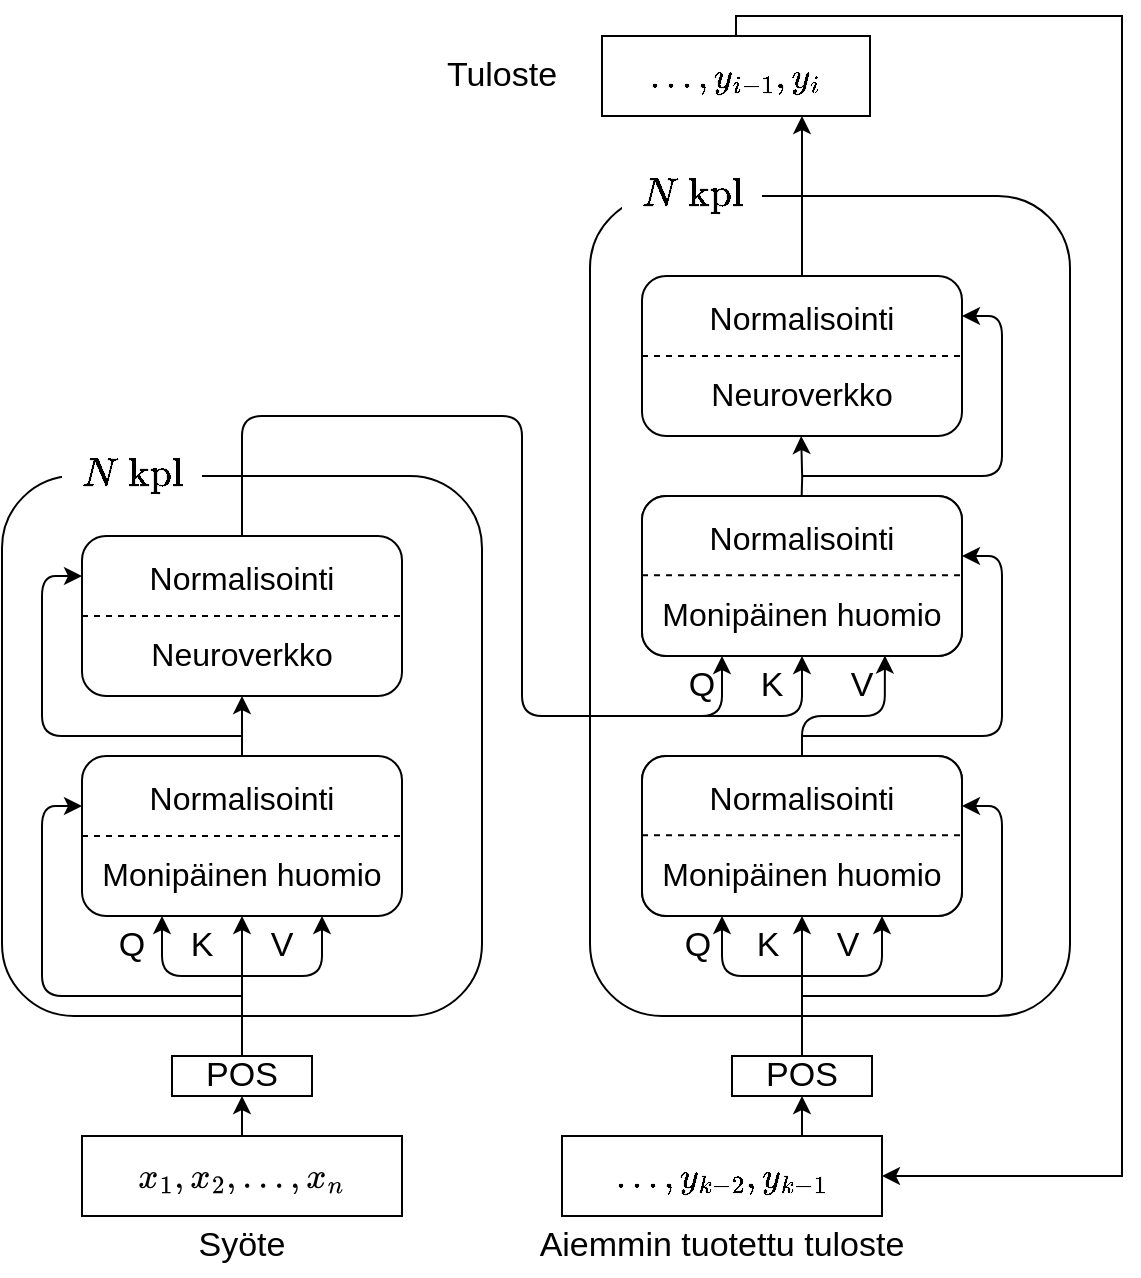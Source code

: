 <mxfile version="21.3.2" type="github">
  <diagram name="Sivu-1" id="GMaKvx0z-_WbxwCyOCGv">
    <mxGraphModel dx="1444" dy="767" grid="1" gridSize="10" guides="1" tooltips="1" connect="1" arrows="1" fold="1" page="1" pageScale="1" pageWidth="827" pageHeight="1169" math="1" shadow="0">
      <root>
        <mxCell id="0" />
        <mxCell id="1" parent="0" />
        <mxCell id="7PYKrdhhIDAXLN2S15Va-51" value="" style="rounded=1;whiteSpace=wrap;html=1;fillColor=none;" parent="1" vertex="1">
          <mxGeometry x="414" y="280" width="240" height="410" as="geometry" />
        </mxCell>
        <mxCell id="7PYKrdhhIDAXLN2S15Va-50" value="" style="rounded=1;whiteSpace=wrap;html=1;fillColor=none;" parent="1" vertex="1">
          <mxGeometry x="120" y="420" width="240" height="270" as="geometry" />
        </mxCell>
        <mxCell id="7PYKrdhhIDAXLN2S15Va-42" style="edgeStyle=orthogonalEdgeStyle;rounded=1;orthogonalLoop=1;jettySize=auto;html=1;exitX=1;exitY=0.25;exitDx=0;exitDy=0;entryX=1;entryY=0.25;entryDx=0;entryDy=0;" parent="1" target="7PYKrdhhIDAXLN2S15Va-36" edge="1">
          <mxGeometry relative="1" as="geometry">
            <mxPoint x="520" y="420" as="sourcePoint" />
            <Array as="points">
              <mxPoint x="620" y="420" />
              <mxPoint x="620" y="340" />
            </Array>
          </mxGeometry>
        </mxCell>
        <mxCell id="7PYKrdhhIDAXLN2S15Va-36" value="&lt;div style=&quot;font-size: 16px;&quot;&gt;&lt;font style=&quot;font-size: 16px;&quot;&gt;Normalisointi&lt;/font&gt;&lt;/div&gt;&lt;div style=&quot;font-size: 16px;&quot;&gt;&lt;font style=&quot;font-size: 16px;&quot;&gt;&lt;br&gt;&lt;/font&gt;&lt;/div&gt;&lt;div style=&quot;font-size: 16px;&quot;&gt;&lt;font style=&quot;font-size: 16px;&quot;&gt;Neuroverkko&lt;font style=&quot;font-size: 16px;&quot;&gt;&lt;br&gt;&lt;/font&gt;&lt;/font&gt;&lt;/div&gt;" style="rounded=1;whiteSpace=wrap;html=1;" parent="1" vertex="1">
          <mxGeometry x="440" y="320" width="160" height="80" as="geometry" />
        </mxCell>
        <mxCell id="7PYKrdhhIDAXLN2S15Va-35" value="&lt;div style=&quot;font-size: 16px;&quot;&gt;&lt;font style=&quot;font-size: 16px;&quot;&gt;Normalisointi&lt;/font&gt;&lt;/div&gt;&lt;div style=&quot;font-size: 16px;&quot;&gt;&lt;font style=&quot;font-size: 16px;&quot;&gt;&lt;br&gt;&lt;/font&gt;&lt;/div&gt;&lt;div style=&quot;font-size: 16px;&quot;&gt;&lt;font style=&quot;font-size: 16px;&quot;&gt;Huomio&lt;font style=&quot;font-size: 16px;&quot;&gt;&lt;br&gt;&lt;/font&gt;&lt;/font&gt;&lt;/div&gt;" style="rounded=1;whiteSpace=wrap;html=1;" parent="1" vertex="1">
          <mxGeometry x="440" y="430" width="160" height="80" as="geometry" />
        </mxCell>
        <mxCell id="7PYKrdhhIDAXLN2S15Va-34" value="&lt;div style=&quot;font-size: 16px;&quot;&gt;&lt;font style=&quot;font-size: 16px;&quot;&gt;Normalisointi&lt;/font&gt;&lt;/div&gt;&lt;div style=&quot;font-size: 16px;&quot;&gt;&lt;font style=&quot;font-size: 16px;&quot;&gt;&lt;br&gt;&lt;/font&gt;&lt;/div&gt;&lt;div style=&quot;font-size: 16px;&quot;&gt;&lt;font style=&quot;font-size: 16px;&quot;&gt;Huomio&lt;font style=&quot;font-size: 16px;&quot;&gt;&lt;br&gt;&lt;/font&gt;&lt;/font&gt;&lt;/div&gt;" style="rounded=1;whiteSpace=wrap;html=1;" parent="1" vertex="1">
          <mxGeometry x="440" y="560" width="160" height="80" as="geometry" />
        </mxCell>
        <mxCell id="7PYKrdhhIDAXLN2S15Va-33" value="&lt;div style=&quot;font-size: 16px;&quot;&gt;&lt;font style=&quot;font-size: 16px;&quot;&gt;Normalisointi&lt;/font&gt;&lt;/div&gt;&lt;div style=&quot;font-size: 16px;&quot;&gt;&lt;font style=&quot;font-size: 16px;&quot;&gt;&lt;br&gt;&lt;/font&gt;&lt;/div&gt;&lt;div style=&quot;font-size: 16px;&quot;&gt;&lt;font style=&quot;font-size: 16px;&quot;&gt;Monipäinen huomio&lt;font style=&quot;font-size: 16px;&quot;&gt;&lt;br&gt;&lt;/font&gt;&lt;/font&gt;&lt;/div&gt;" style="rounded=1;whiteSpace=wrap;html=1;" parent="1" vertex="1">
          <mxGeometry x="160" y="560" width="160" height="80" as="geometry" />
        </mxCell>
        <mxCell id="7PYKrdhhIDAXLN2S15Va-39" style="edgeStyle=orthogonalEdgeStyle;rounded=1;orthogonalLoop=1;jettySize=auto;html=1;exitX=0.5;exitY=0;exitDx=0;exitDy=0;entryX=0.25;entryY=1;entryDx=0;entryDy=0;" parent="1" source="7PYKrdhhIDAXLN2S15Va-3" edge="1" target="I8HA8xImL1ggvuEU1R1x-8">
          <mxGeometry relative="1" as="geometry">
            <mxPoint x="479.92" y="520" as="targetPoint" />
            <Array as="points">
              <mxPoint x="240" y="390" />
              <mxPoint x="380" y="390" />
              <mxPoint x="380" y="540" />
              <mxPoint x="480" y="540" />
            </Array>
          </mxGeometry>
        </mxCell>
        <mxCell id="7PYKrdhhIDAXLN2S15Va-48" style="edgeStyle=orthogonalEdgeStyle;rounded=1;orthogonalLoop=1;jettySize=auto;html=1;entryX=0;entryY=0.25;entryDx=0;entryDy=0;" parent="1" target="7PYKrdhhIDAXLN2S15Va-3" edge="1">
          <mxGeometry relative="1" as="geometry">
            <mxPoint x="240" y="550" as="sourcePoint" />
            <Array as="points">
              <mxPoint x="140" y="550" />
              <mxPoint x="140" y="470" />
            </Array>
          </mxGeometry>
        </mxCell>
        <mxCell id="7PYKrdhhIDAXLN2S15Va-3" value="&lt;div style=&quot;font-size: 16px;&quot;&gt;&lt;font style=&quot;font-size: 16px;&quot;&gt;Normalisointi&lt;/font&gt;&lt;/div&gt;&lt;div style=&quot;font-size: 16px;&quot;&gt;&lt;font style=&quot;font-size: 16px;&quot;&gt;&lt;br&gt;&lt;/font&gt;&lt;/div&gt;&lt;div style=&quot;font-size: 16px;&quot;&gt;&lt;font style=&quot;font-size: 16px;&quot;&gt;Neuroverkko&lt;br&gt;&lt;/font&gt;&lt;/div&gt;" style="rounded=1;whiteSpace=wrap;html=1;" parent="1" vertex="1">
          <mxGeometry x="160" y="450" width="160" height="80" as="geometry" />
        </mxCell>
        <mxCell id="7PYKrdhhIDAXLN2S15Va-24" style="edgeStyle=orthogonalEdgeStyle;rounded=1;orthogonalLoop=1;jettySize=auto;html=1;exitX=0.5;exitY=0;exitDx=0;exitDy=0;entryX=0.759;entryY=0.997;entryDx=0;entryDy=0;entryPerimeter=0;" parent="1" edge="1" target="I8HA8xImL1ggvuEU1R1x-8">
          <mxGeometry relative="1" as="geometry">
            <mxPoint x="520" y="560" as="sourcePoint" />
            <mxPoint x="520" y="520" as="targetPoint" />
            <Array as="points">
              <mxPoint x="520" y="540" />
              <mxPoint x="561" y="540" />
            </Array>
          </mxGeometry>
        </mxCell>
        <mxCell id="7PYKrdhhIDAXLN2S15Va-26" style="edgeStyle=orthogonalEdgeStyle;rounded=0;orthogonalLoop=1;jettySize=auto;html=1;entryX=0.5;entryY=1;entryDx=0;entryDy=0;exitX=0.75;exitY=0;exitDx=0;exitDy=0;" parent="1" edge="1">
          <mxGeometry relative="1" as="geometry">
            <mxPoint x="520" y="640" as="targetPoint" />
            <mxPoint x="520" y="720" as="sourcePoint" />
          </mxGeometry>
        </mxCell>
        <mxCell id="7PYKrdhhIDAXLN2S15Va-31" style="edgeStyle=orthogonalEdgeStyle;rounded=0;orthogonalLoop=1;jettySize=auto;html=1;exitX=0.5;exitY=0;exitDx=0;exitDy=0;" parent="1" edge="1">
          <mxGeometry relative="1" as="geometry">
            <mxPoint x="520" y="240" as="targetPoint" />
            <mxPoint x="520" y="320" as="sourcePoint" />
          </mxGeometry>
        </mxCell>
        <mxCell id="7PYKrdhhIDAXLN2S15Va-25" style="edgeStyle=orthogonalEdgeStyle;rounded=0;orthogonalLoop=1;jettySize=auto;html=1;exitX=0.5;exitY=0;exitDx=0;exitDy=0;entryX=0.5;entryY=1;entryDx=0;entryDy=0;" parent="1" edge="1">
          <mxGeometry relative="1" as="geometry">
            <mxPoint x="519.58" y="440" as="sourcePoint" />
            <mxPoint x="519.58" y="400" as="targetPoint" />
          </mxGeometry>
        </mxCell>
        <mxCell id="7PYKrdhhIDAXLN2S15Va-9" value="" style="endArrow=classic;html=1;rounded=0;entryX=0.5;entryY=1;entryDx=0;entryDy=0;exitX=0.5;exitY=0;exitDx=0;exitDy=0;" parent="1" target="7PYKrdhhIDAXLN2S15Va-3" edge="1">
          <mxGeometry width="50" height="50" relative="1" as="geometry">
            <mxPoint x="240" y="560" as="sourcePoint" />
            <mxPoint x="480" y="490" as="targetPoint" />
          </mxGeometry>
        </mxCell>
        <mxCell id="7PYKrdhhIDAXLN2S15Va-10" value="" style="endArrow=classic;html=1;rounded=0;entryX=0.5;entryY=1;entryDx=0;entryDy=0;" parent="1" edge="1">
          <mxGeometry width="50" height="50" relative="1" as="geometry">
            <mxPoint x="240" y="720" as="sourcePoint" />
            <mxPoint x="240" y="640" as="targetPoint" />
          </mxGeometry>
        </mxCell>
        <mxCell id="7PYKrdhhIDAXLN2S15Va-15" value="" style="endArrow=none;dashed=1;html=1;rounded=0;exitX=0;exitY=0.5;exitDx=0;exitDy=0;entryX=1;entryY=0.5;entryDx=0;entryDy=0;" parent="1" edge="1">
          <mxGeometry width="50" height="50" relative="1" as="geometry">
            <mxPoint x="160" y="600" as="sourcePoint" />
            <mxPoint x="320" y="600" as="targetPoint" />
          </mxGeometry>
        </mxCell>
        <mxCell id="7PYKrdhhIDAXLN2S15Va-16" value="" style="endArrow=none;dashed=1;html=1;rounded=0;exitX=0;exitY=0.5;exitDx=0;exitDy=0;entryX=1;entryY=0.5;entryDx=0;entryDy=0;" parent="1" source="7PYKrdhhIDAXLN2S15Va-3" target="7PYKrdhhIDAXLN2S15Va-3" edge="1">
          <mxGeometry width="50" height="50" relative="1" as="geometry">
            <mxPoint x="350" y="580" as="sourcePoint" />
            <mxPoint x="400" y="530" as="targetPoint" />
          </mxGeometry>
        </mxCell>
        <mxCell id="7PYKrdhhIDAXLN2S15Va-21" value="" style="endArrow=none;dashed=1;html=1;rounded=0;exitX=0;exitY=0.5;exitDx=0;exitDy=0;entryX=1;entryY=0.5;entryDx=0;entryDy=0;" parent="1" edge="1">
          <mxGeometry width="50" height="50" relative="1" as="geometry">
            <mxPoint x="440" y="360" as="sourcePoint" />
            <mxPoint x="600" y="360" as="targetPoint" />
          </mxGeometry>
        </mxCell>
        <mxCell id="7PYKrdhhIDAXLN2S15Va-22" value="" style="endArrow=none;dashed=1;html=1;rounded=0;exitX=0;exitY=0.5;exitDx=0;exitDy=0;entryX=1;entryY=0.5;entryDx=0;entryDy=0;" parent="1" edge="1">
          <mxGeometry width="50" height="50" relative="1" as="geometry">
            <mxPoint x="440" y="469.5" as="sourcePoint" />
            <mxPoint x="600" y="469.5" as="targetPoint" />
          </mxGeometry>
        </mxCell>
        <mxCell id="7PYKrdhhIDAXLN2S15Va-23" value="" style="endArrow=none;dashed=1;html=1;rounded=0;exitX=0;exitY=0.5;exitDx=0;exitDy=0;entryX=1;entryY=0.5;entryDx=0;entryDy=0;" parent="1" edge="1">
          <mxGeometry width="50" height="50" relative="1" as="geometry">
            <mxPoint x="440" y="599.5" as="sourcePoint" />
            <mxPoint x="600" y="599.5" as="targetPoint" />
          </mxGeometry>
        </mxCell>
        <mxCell id="7PYKrdhhIDAXLN2S15Va-43" style="edgeStyle=orthogonalEdgeStyle;rounded=1;orthogonalLoop=1;jettySize=auto;html=1;entryX=1;entryY=0.25;entryDx=0;entryDy=0;" parent="1" edge="1">
          <mxGeometry relative="1" as="geometry">
            <mxPoint x="600" y="460" as="targetPoint" />
            <mxPoint x="520" y="550" as="sourcePoint" />
            <Array as="points">
              <mxPoint x="520" y="550" />
              <mxPoint x="620" y="550" />
              <mxPoint x="620" y="460" />
            </Array>
          </mxGeometry>
        </mxCell>
        <mxCell id="7PYKrdhhIDAXLN2S15Va-44" style="edgeStyle=orthogonalEdgeStyle;rounded=1;orthogonalLoop=1;jettySize=auto;html=1;entryX=1;entryY=0.25;entryDx=0;entryDy=0;" parent="1" edge="1">
          <mxGeometry relative="1" as="geometry">
            <mxPoint x="600" y="585" as="targetPoint" />
            <mxPoint x="520" y="680" as="sourcePoint" />
            <Array as="points">
              <mxPoint x="620" y="680" />
              <mxPoint x="620" y="585" />
            </Array>
          </mxGeometry>
        </mxCell>
        <mxCell id="7PYKrdhhIDAXLN2S15Va-49" style="edgeStyle=orthogonalEdgeStyle;rounded=1;orthogonalLoop=1;jettySize=auto;html=1;entryX=0;entryY=0.25;entryDx=0;entryDy=0;" parent="1" edge="1">
          <mxGeometry relative="1" as="geometry">
            <mxPoint x="160" y="585" as="targetPoint" />
            <mxPoint x="240" y="680" as="sourcePoint" />
            <Array as="points">
              <mxPoint x="240" y="680" />
              <mxPoint x="140" y="680" />
              <mxPoint x="140" y="585" />
            </Array>
          </mxGeometry>
        </mxCell>
        <mxCell id="Tz3jFz0AzKm_h4EaVXFq-5" style="edgeStyle=orthogonalEdgeStyle;rounded=0;orthogonalLoop=1;jettySize=auto;html=1;exitX=0.5;exitY=0;exitDx=0;exitDy=0;entryX=1;entryY=0.5;entryDx=0;entryDy=0;" parent="1" source="Tz3jFz0AzKm_h4EaVXFq-4" edge="1" target="Tz3jFz0AzKm_h4EaVXFq-7">
          <mxGeometry relative="1" as="geometry">
            <mxPoint x="560" y="740" as="targetPoint" />
            <Array as="points">
              <mxPoint x="487" y="190" />
              <mxPoint x="680" y="190" />
              <mxPoint x="680" y="770" />
            </Array>
          </mxGeometry>
        </mxCell>
        <mxCell id="Tz3jFz0AzKm_h4EaVXFq-4" value="&lt;div style=&quot;font-size: 13px;&quot;&gt;&lt;font style=&quot;font-size: 15px;&quot;&gt;$$\dots, y_{i-1}, y_{i}$$&lt;/font&gt;&lt;/div&gt;" style="rounded=0;whiteSpace=wrap;html=1;" parent="1" vertex="1">
          <mxGeometry x="420" y="200" width="134" height="40" as="geometry" />
        </mxCell>
        <mxCell id="I8HA8xImL1ggvuEU1R1x-38" style="edgeStyle=orthogonalEdgeStyle;rounded=0;orthogonalLoop=1;jettySize=auto;html=1;exitX=0.5;exitY=0;exitDx=0;exitDy=0;entryX=0.5;entryY=1;entryDx=0;entryDy=0;" edge="1" parent="1" source="Tz3jFz0AzKm_h4EaVXFq-6" target="I8HA8xImL1ggvuEU1R1x-36">
          <mxGeometry relative="1" as="geometry" />
        </mxCell>
        <mxCell id="Tz3jFz0AzKm_h4EaVXFq-6" value="&lt;font style=&quot;font-size: 15px;&quot;&gt;&lt;svg xmlns:xlink=&quot;http://www.w3.org/1999/xlink&quot; viewBox=&quot;0 -442 5769 636&quot; role=&quot;img&quot; height=&quot;1.439ex&quot; width=&quot;13.052ex&quot; xmlns=&quot;http://www.w3.org/2000/svg&quot; style=&quot;vertical-align: -0.439ex;&quot;&gt;&lt;defs&gt;&lt;path d=&quot;M52 289Q59 331 106 386T222 442Q257 442 286 424T329 379Q371 442 430 442Q467 442 494 420T522 361Q522 332 508 314T481 292T458 288Q439 288 427 299T415 328Q415 374 465 391Q454 404 425 404Q412 404 406 402Q368 386 350 336Q290 115 290 78Q290 50 306 38T341 26Q378 26 414 59T463 140Q466 150 469 151T485 153H489Q504 153 504 145Q504 144 502 134Q486 77 440 33T333 -11Q263 -11 227 52Q186 -10 133 -10H127Q78 -10 57 16T35 71Q35 103 54 123T99 143Q142 143 142 101Q142 81 130 66T107 46T94 41L91 40Q91 39 97 36T113 29T132 26Q168 26 194 71Q203 87 217 139T245 247T261 313Q266 340 266 352Q266 380 251 392T217 404Q177 404 142 372T93 290Q91 281 88 280T72 278H58Q52 284 52 289Z&quot; id=&quot;MJX-2-TEX-I-1D465&quot;&gt;&lt;/path&gt;&lt;path d=&quot;M213 578L200 573Q186 568 160 563T102 556H83V602H102Q149 604 189 617T245 641T273 663Q275 666 285 666Q294 666 302 660V361L303 61Q310 54 315 52T339 48T401 46H427V0H416Q395 3 257 3Q121 3 100 0H88V46H114Q136 46 152 46T177 47T193 50T201 52T207 57T213 61V578Z&quot; id=&quot;MJX-2-TEX-N-31&quot;&gt;&lt;/path&gt;&lt;path d=&quot;M78 35T78 60T94 103T137 121Q165 121 187 96T210 8Q210 -27 201 -60T180 -117T154 -158T130 -185T117 -194Q113 -194 104 -185T95 -172Q95 -168 106 -156T131 -126T157 -76T173 -3V9L172 8Q170 7 167 6T161 3T152 1T140 0Q113 0 96 17Z&quot; id=&quot;MJX-2-TEX-N-2C&quot;&gt;&lt;/path&gt;&lt;path d=&quot;M109 429Q82 429 66 447T50 491Q50 562 103 614T235 666Q326 666 387 610T449 465Q449 422 429 383T381 315T301 241Q265 210 201 149L142 93L218 92Q375 92 385 97Q392 99 409 186V189H449V186Q448 183 436 95T421 3V0H50V19V31Q50 38 56 46T86 81Q115 113 136 137Q145 147 170 174T204 211T233 244T261 278T284 308T305 340T320 369T333 401T340 431T343 464Q343 527 309 573T212 619Q179 619 154 602T119 569T109 550Q109 549 114 549Q132 549 151 535T170 489Q170 464 154 447T109 429Z&quot; id=&quot;MJX-2-TEX-N-32&quot;&gt;&lt;/path&gt;&lt;path d=&quot;M78 60Q78 84 95 102T138 120Q162 120 180 104T199 61Q199 36 182 18T139 0T96 17T78 60ZM525 60Q525 84 542 102T585 120Q609 120 627 104T646 61Q646 36 629 18T586 0T543 17T525 60ZM972 60Q972 84 989 102T1032 120Q1056 120 1074 104T1093 61Q1093 36 1076 18T1033 0T990 17T972 60Z&quot; id=&quot;MJX-2-TEX-N-2026&quot;&gt;&lt;/path&gt;&lt;path d=&quot;M21 287Q22 293 24 303T36 341T56 388T89 425T135 442Q171 442 195 424T225 390T231 369Q231 367 232 367L243 378Q304 442 382 442Q436 442 469 415T503 336T465 179T427 52Q427 26 444 26Q450 26 453 27Q482 32 505 65T540 145Q542 153 560 153Q580 153 580 145Q580 144 576 130Q568 101 554 73T508 17T439 -10Q392 -10 371 17T350 73Q350 92 386 193T423 345Q423 404 379 404H374Q288 404 229 303L222 291L189 157Q156 26 151 16Q138 -11 108 -11Q95 -11 87 -5T76 7T74 17Q74 30 112 180T152 343Q153 348 153 366Q153 405 129 405Q91 405 66 305Q60 285 60 284Q58 278 41 278H27Q21 284 21 287Z&quot; id=&quot;MJX-2-TEX-I-1D45B&quot;&gt;&lt;/path&gt;&lt;/defs&gt;&lt;g transform=&quot;scale(1,-1)&quot; stroke-width=&quot;0&quot; fill=&quot;currentColor&quot; stroke=&quot;currentColor&quot;&gt;&lt;g data-mml-node=&quot;math&quot;&gt;&lt;g data-mml-node=&quot;msub&quot;&gt;&lt;g data-mml-node=&quot;mi&quot;&gt;&lt;use xlink:href=&quot;#MJX-2-TEX-I-1D465&quot; data-c=&quot;1D465&quot;&gt;&lt;/use&gt;&lt;/g&gt;&lt;g transform=&quot;translate(605,-150) scale(0.707)&quot; data-mml-node=&quot;mn&quot;&gt;&lt;use xlink:href=&quot;#MJX-2-TEX-N-31&quot; data-c=&quot;31&quot;&gt;&lt;/use&gt;&lt;/g&gt;&lt;/g&gt;&lt;g transform=&quot;translate(1008.6,0)&quot; data-mml-node=&quot;mo&quot;&gt;&lt;use xlink:href=&quot;#MJX-2-TEX-N-2C&quot; data-c=&quot;2C&quot;&gt;&lt;/use&gt;&lt;/g&gt;&lt;g transform=&quot;translate(1453.2,0)&quot; data-mml-node=&quot;msub&quot;&gt;&lt;g data-mml-node=&quot;mi&quot;&gt;&lt;use xlink:href=&quot;#MJX-2-TEX-I-1D465&quot; data-c=&quot;1D465&quot;&gt;&lt;/use&gt;&lt;/g&gt;&lt;g transform=&quot;translate(605,-150) scale(0.707)&quot; data-mml-node=&quot;mn&quot;&gt;&lt;use xlink:href=&quot;#MJX-2-TEX-N-32&quot; data-c=&quot;32&quot;&gt;&lt;/use&gt;&lt;/g&gt;&lt;/g&gt;&lt;g transform=&quot;translate(2461.8,0)&quot; data-mml-node=&quot;mo&quot;&gt;&lt;use xlink:href=&quot;#MJX-2-TEX-N-2C&quot; data-c=&quot;2C&quot;&gt;&lt;/use&gt;&lt;/g&gt;&lt;g transform=&quot;translate(2906.4,0)&quot; data-mml-node=&quot;mo&quot;&gt;&lt;use xlink:href=&quot;#MJX-2-TEX-N-2026&quot; data-c=&quot;2026&quot;&gt;&lt;/use&gt;&lt;/g&gt;&lt;g transform=&quot;translate(4245.1,0)&quot; data-mml-node=&quot;mo&quot;&gt;&lt;use xlink:href=&quot;#MJX-2-TEX-N-2C&quot; data-c=&quot;2C&quot;&gt;&lt;/use&gt;&lt;/g&gt;&lt;g transform=&quot;translate(4689.8,0)&quot; data-mml-node=&quot;msub&quot;&gt;&lt;g data-mml-node=&quot;mi&quot;&gt;&lt;use xlink:href=&quot;#MJX-2-TEX-I-1D465&quot; data-c=&quot;1D465&quot;&gt;&lt;/use&gt;&lt;/g&gt;&lt;g transform=&quot;translate(605,-150) scale(0.707)&quot; data-mml-node=&quot;mi&quot;&gt;&lt;use xlink:href=&quot;#MJX-2-TEX-I-1D45B&quot; data-c=&quot;1D45B&quot;&gt;&lt;/use&gt;&lt;/g&gt;&lt;/g&gt;&lt;/g&gt;&lt;/g&gt;&lt;/svg&gt;&lt;/font&gt;" style="rounded=0;whiteSpace=wrap;html=1;" parent="1" vertex="1">
          <mxGeometry x="160" y="750" width="160" height="40" as="geometry" />
        </mxCell>
        <mxCell id="I8HA8xImL1ggvuEU1R1x-39" style="edgeStyle=orthogonalEdgeStyle;rounded=0;orthogonalLoop=1;jettySize=auto;html=1;exitX=0.75;exitY=0;exitDx=0;exitDy=0;entryX=0.5;entryY=1;entryDx=0;entryDy=0;" edge="1" parent="1" source="Tz3jFz0AzKm_h4EaVXFq-7" target="I8HA8xImL1ggvuEU1R1x-37">
          <mxGeometry relative="1" as="geometry" />
        </mxCell>
        <mxCell id="Tz3jFz0AzKm_h4EaVXFq-7" value="&lt;div&gt;&lt;font style=&quot;font-size: 15px;&quot;&gt;$$\dots, y_{k-2}, y_{k-1}$$&lt;/font&gt;&lt;/div&gt;" style="rounded=0;whiteSpace=wrap;html=1;" parent="1" vertex="1">
          <mxGeometry x="400" y="750" width="160" height="40" as="geometry" />
        </mxCell>
        <mxCell id="I8HA8xImL1ggvuEU1R1x-1" value="&lt;font style=&quot;font-size: 17px;&quot;&gt;Syöte&lt;/font&gt;" style="text;html=1;strokeColor=none;fillColor=none;align=center;verticalAlign=middle;whiteSpace=wrap;rounded=0;" vertex="1" parent="1">
          <mxGeometry x="210" y="790" width="60" height="30" as="geometry" />
        </mxCell>
        <mxCell id="I8HA8xImL1ggvuEU1R1x-14" style="edgeStyle=orthogonalEdgeStyle;rounded=1;orthogonalLoop=1;jettySize=auto;html=1;entryX=0.75;entryY=1;entryDx=0;entryDy=0;" edge="1" parent="1" target="I8HA8xImL1ggvuEU1R1x-7">
          <mxGeometry relative="1" as="geometry">
            <mxPoint x="520" y="670" as="sourcePoint" />
            <Array as="points">
              <mxPoint x="520" y="670" />
              <mxPoint x="560" y="670" />
            </Array>
          </mxGeometry>
        </mxCell>
        <mxCell id="I8HA8xImL1ggvuEU1R1x-15" style="edgeStyle=orthogonalEdgeStyle;rounded=1;orthogonalLoop=1;jettySize=auto;html=1;entryX=0.25;entryY=1;entryDx=0;entryDy=0;" edge="1" parent="1" target="I8HA8xImL1ggvuEU1R1x-7">
          <mxGeometry relative="1" as="geometry">
            <mxPoint x="520" y="670" as="sourcePoint" />
            <Array as="points">
              <mxPoint x="520" y="670" />
              <mxPoint x="480" y="670" />
            </Array>
          </mxGeometry>
        </mxCell>
        <mxCell id="I8HA8xImL1ggvuEU1R1x-7" value="&lt;div style=&quot;font-size: 16px;&quot;&gt;&lt;font style=&quot;font-size: 16px;&quot;&gt;Normalisointi&lt;/font&gt;&lt;/div&gt;&lt;div style=&quot;font-size: 16px;&quot;&gt;&lt;font style=&quot;font-size: 16px;&quot;&gt;&lt;br&gt;&lt;/font&gt;&lt;/div&gt;&lt;div style=&quot;font-size: 16px;&quot;&gt;&lt;font style=&quot;font-size: 16px;&quot;&gt;Monipäinen huomio&lt;font style=&quot;font-size: 16px;&quot;&gt;&lt;br&gt;&lt;/font&gt;&lt;/font&gt;&lt;/div&gt;" style="rounded=1;whiteSpace=wrap;html=1;" vertex="1" parent="1">
          <mxGeometry x="440" y="560" width="160" height="80" as="geometry" />
        </mxCell>
        <mxCell id="I8HA8xImL1ggvuEU1R1x-2" value="&lt;font style=&quot;font-size: 17px;&quot;&gt;Tuloste&lt;/font&gt;" style="text;html=1;strokeColor=none;fillColor=none;align=center;verticalAlign=middle;whiteSpace=wrap;rounded=0;" vertex="1" parent="1">
          <mxGeometry x="340" y="205" width="60" height="30" as="geometry" />
        </mxCell>
        <mxCell id="I8HA8xImL1ggvuEU1R1x-3" value="&lt;font style=&quot;font-size: 17px;&quot;&gt;Aiemmin tuotettu tuloste&lt;/font&gt;" style="text;html=1;strokeColor=none;fillColor=none;align=center;verticalAlign=middle;whiteSpace=wrap;rounded=0;" vertex="1" parent="1">
          <mxGeometry x="385" y="790" width="190" height="30" as="geometry" />
        </mxCell>
        <mxCell id="I8HA8xImL1ggvuEU1R1x-4" value="&lt;div style=&quot;font-size: 13px;&quot;&gt;&lt;font style=&quot;font-size: 17px;&quot;&gt;$$N\text{ kpl}$$&lt;/font&gt;&lt;/div&gt;" style="text;html=1;strokeColor=none;fillColor=default;align=center;verticalAlign=middle;whiteSpace=wrap;rounded=0;" vertex="1" parent="1">
          <mxGeometry x="150" y="400" width="70" height="40" as="geometry" />
        </mxCell>
        <mxCell id="I8HA8xImL1ggvuEU1R1x-5" value="&lt;div style=&quot;font-size: 13px;&quot;&gt;&lt;font style=&quot;font-size: 17px;&quot;&gt;$$N\text{ kpl}$$&lt;/font&gt;&lt;/div&gt;" style="text;html=1;strokeColor=none;fillColor=default;align=center;verticalAlign=middle;whiteSpace=wrap;rounded=0;" vertex="1" parent="1">
          <mxGeometry x="430" y="260" width="70" height="40" as="geometry" />
        </mxCell>
        <mxCell id="I8HA8xImL1ggvuEU1R1x-13" style="edgeStyle=orthogonalEdgeStyle;rounded=1;orthogonalLoop=1;jettySize=auto;html=1;exitX=0.5;exitY=1;exitDx=0;exitDy=0;entryX=0.5;entryY=1;entryDx=0;entryDy=0;" edge="1" parent="1" target="I8HA8xImL1ggvuEU1R1x-8">
          <mxGeometry relative="1" as="geometry">
            <mxPoint x="470" y="540" as="sourcePoint" />
            <Array as="points">
              <mxPoint x="520" y="540" />
            </Array>
          </mxGeometry>
        </mxCell>
        <mxCell id="I8HA8xImL1ggvuEU1R1x-8" value="&lt;div style=&quot;font-size: 16px;&quot;&gt;&lt;font style=&quot;font-size: 16px;&quot;&gt;Normalisointi&lt;/font&gt;&lt;/div&gt;&lt;div style=&quot;font-size: 16px;&quot;&gt;&lt;font style=&quot;font-size: 16px;&quot;&gt;&lt;br&gt;&lt;/font&gt;&lt;/div&gt;&lt;div style=&quot;font-size: 16px;&quot;&gt;&lt;font style=&quot;font-size: 16px;&quot;&gt;Monipäinen huomio&lt;font style=&quot;font-size: 16px;&quot;&gt;&lt;br&gt;&lt;/font&gt;&lt;/font&gt;&lt;/div&gt;" style="rounded=1;whiteSpace=wrap;html=1;" vertex="1" parent="1">
          <mxGeometry x="440" y="430" width="160" height="80" as="geometry" />
        </mxCell>
        <mxCell id="I8HA8xImL1ggvuEU1R1x-9" value="" style="endArrow=none;dashed=1;html=1;rounded=0;exitX=0;exitY=0.5;exitDx=0;exitDy=0;entryX=1;entryY=0.5;entryDx=0;entryDy=0;" edge="1" parent="1">
          <mxGeometry width="50" height="50" relative="1" as="geometry">
            <mxPoint x="440" y="599.57" as="sourcePoint" />
            <mxPoint x="600" y="599.57" as="targetPoint" />
          </mxGeometry>
        </mxCell>
        <mxCell id="I8HA8xImL1ggvuEU1R1x-10" value="" style="endArrow=none;dashed=1;html=1;rounded=0;exitX=0;exitY=0.5;exitDx=0;exitDy=0;entryX=1;entryY=0.5;entryDx=0;entryDy=0;" edge="1" parent="1">
          <mxGeometry width="50" height="50" relative="1" as="geometry">
            <mxPoint x="440" y="469.57" as="sourcePoint" />
            <mxPoint x="600" y="469.57" as="targetPoint" />
          </mxGeometry>
        </mxCell>
        <mxCell id="I8HA8xImL1ggvuEU1R1x-17" style="edgeStyle=orthogonalEdgeStyle;rounded=1;orthogonalLoop=1;jettySize=auto;html=1;entryX=0.25;entryY=1;entryDx=0;entryDy=0;" edge="1" parent="1">
          <mxGeometry relative="1" as="geometry">
            <mxPoint x="200" y="640" as="targetPoint" />
            <mxPoint x="240" y="670" as="sourcePoint" />
            <Array as="points">
              <mxPoint x="240" y="670" />
              <mxPoint x="200" y="670" />
            </Array>
          </mxGeometry>
        </mxCell>
        <mxCell id="I8HA8xImL1ggvuEU1R1x-18" style="edgeStyle=orthogonalEdgeStyle;rounded=1;orthogonalLoop=1;jettySize=auto;html=1;entryX=0.75;entryY=1;entryDx=0;entryDy=0;" edge="1" parent="1">
          <mxGeometry relative="1" as="geometry">
            <mxPoint x="280" y="640" as="targetPoint" />
            <mxPoint x="240" y="670" as="sourcePoint" />
            <Array as="points">
              <mxPoint x="240" y="670" />
              <mxPoint x="280" y="670" />
            </Array>
          </mxGeometry>
        </mxCell>
        <mxCell id="I8HA8xImL1ggvuEU1R1x-19" value="&lt;font style=&quot;font-size: 17px;&quot;&gt;Q&lt;/font&gt;" style="text;html=1;strokeColor=none;fillColor=none;align=center;verticalAlign=middle;whiteSpace=wrap;rounded=0;" vertex="1" parent="1">
          <mxGeometry x="155" y="640" width="60" height="30" as="geometry" />
        </mxCell>
        <mxCell id="I8HA8xImL1ggvuEU1R1x-26" value="&lt;font style=&quot;font-size: 17px;&quot;&gt;Q&lt;/font&gt;" style="text;html=1;strokeColor=none;fillColor=none;align=center;verticalAlign=middle;whiteSpace=wrap;rounded=0;" vertex="1" parent="1">
          <mxGeometry x="440" y="510" width="60" height="30" as="geometry" />
        </mxCell>
        <mxCell id="I8HA8xImL1ggvuEU1R1x-27" value="&lt;font style=&quot;font-size: 17px;&quot;&gt;V&lt;/font&gt;" style="text;html=1;strokeColor=none;fillColor=none;align=center;verticalAlign=middle;whiteSpace=wrap;rounded=0;" vertex="1" parent="1">
          <mxGeometry x="520" y="510" width="60" height="30" as="geometry" />
        </mxCell>
        <mxCell id="I8HA8xImL1ggvuEU1R1x-28" value="&lt;font style=&quot;font-size: 17px;&quot;&gt;K&lt;/font&gt;" style="text;html=1;strokeColor=none;fillColor=none;align=center;verticalAlign=middle;whiteSpace=wrap;rounded=0;" vertex="1" parent="1">
          <mxGeometry x="480" y="510" width="50" height="30" as="geometry" />
        </mxCell>
        <mxCell id="I8HA8xImL1ggvuEU1R1x-30" value="&lt;font style=&quot;font-size: 17px;&quot;&gt;K&lt;/font&gt;" style="text;html=1;strokeColor=none;fillColor=none;align=center;verticalAlign=middle;whiteSpace=wrap;rounded=0;" vertex="1" parent="1">
          <mxGeometry x="190" y="640" width="60" height="30" as="geometry" />
        </mxCell>
        <mxCell id="I8HA8xImL1ggvuEU1R1x-31" value="&lt;font style=&quot;font-size: 17px;&quot;&gt;V&lt;/font&gt;" style="text;html=1;strokeColor=none;fillColor=none;align=center;verticalAlign=middle;whiteSpace=wrap;rounded=0;" vertex="1" parent="1">
          <mxGeometry x="230" y="640" width="60" height="30" as="geometry" />
        </mxCell>
        <mxCell id="I8HA8xImL1ggvuEU1R1x-32" value="&lt;font style=&quot;font-size: 17px;&quot;&gt;Q&lt;/font&gt;" style="text;html=1;strokeColor=none;fillColor=none;align=center;verticalAlign=middle;whiteSpace=wrap;rounded=0;" vertex="1" parent="1">
          <mxGeometry x="437.5" y="640" width="60" height="30" as="geometry" />
        </mxCell>
        <mxCell id="I8HA8xImL1ggvuEU1R1x-33" value="&lt;font style=&quot;font-size: 17px;&quot;&gt;K&lt;/font&gt;" style="text;html=1;strokeColor=none;fillColor=none;align=center;verticalAlign=middle;whiteSpace=wrap;rounded=0;" vertex="1" parent="1">
          <mxGeometry x="472.5" y="640" width="60" height="30" as="geometry" />
        </mxCell>
        <mxCell id="I8HA8xImL1ggvuEU1R1x-34" value="&lt;font style=&quot;font-size: 17px;&quot;&gt;V&lt;/font&gt;" style="text;html=1;strokeColor=none;fillColor=none;align=center;verticalAlign=middle;whiteSpace=wrap;rounded=0;" vertex="1" parent="1">
          <mxGeometry x="512.5" y="640" width="60" height="30" as="geometry" />
        </mxCell>
        <mxCell id="I8HA8xImL1ggvuEU1R1x-36" value="&lt;font style=&quot;font-size: 17px;&quot;&gt;POS&lt;/font&gt;" style="rounded=0;whiteSpace=wrap;html=1;" vertex="1" parent="1">
          <mxGeometry x="205" y="710" width="70" height="20" as="geometry" />
        </mxCell>
        <mxCell id="I8HA8xImL1ggvuEU1R1x-37" value="&lt;font style=&quot;font-size: 17px;&quot;&gt;POS&lt;/font&gt;" style="rounded=0;whiteSpace=wrap;html=1;" vertex="1" parent="1">
          <mxGeometry x="485" y="710" width="70" height="20" as="geometry" />
        </mxCell>
      </root>
    </mxGraphModel>
  </diagram>
</mxfile>
